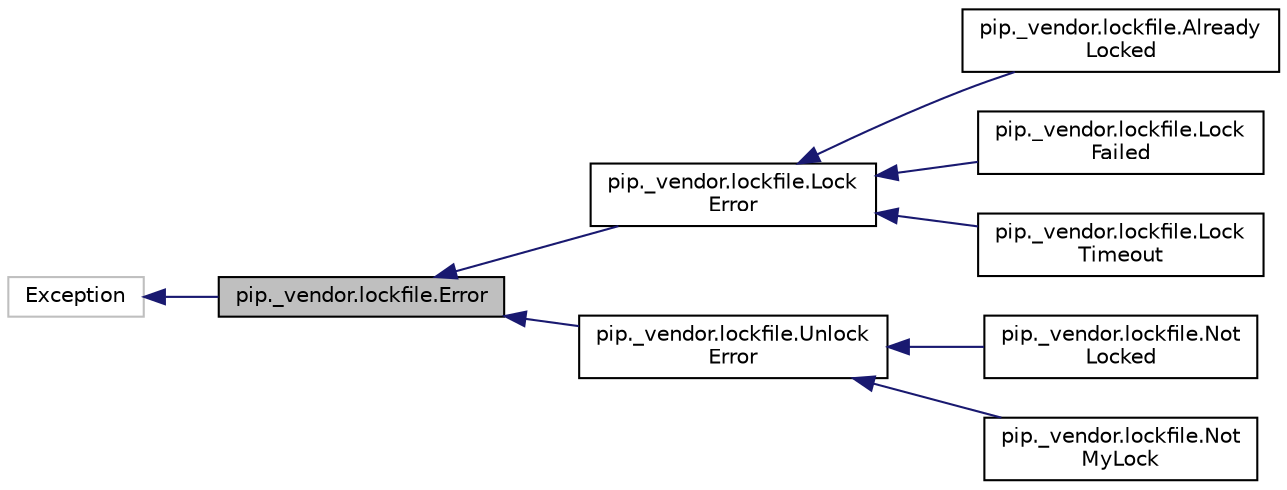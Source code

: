 digraph "pip._vendor.lockfile.Error"
{
  edge [fontname="Helvetica",fontsize="10",labelfontname="Helvetica",labelfontsize="10"];
  node [fontname="Helvetica",fontsize="10",shape=record];
  rankdir="LR";
  Node0 [label="pip._vendor.lockfile.Error",height=0.2,width=0.4,color="black", fillcolor="grey75", style="filled", fontcolor="black"];
  Node1 -> Node0 [dir="back",color="midnightblue",fontsize="10",style="solid",fontname="Helvetica"];
  Node1 [label="Exception",height=0.2,width=0.4,color="grey75", fillcolor="white", style="filled"];
  Node0 -> Node2 [dir="back",color="midnightblue",fontsize="10",style="solid",fontname="Helvetica"];
  Node2 [label="pip._vendor.lockfile.Lock\lError",height=0.2,width=0.4,color="black", fillcolor="white", style="filled",URL="$classpip_1_1__vendor_1_1lockfile_1_1_lock_error.html"];
  Node2 -> Node3 [dir="back",color="midnightblue",fontsize="10",style="solid",fontname="Helvetica"];
  Node3 [label="pip._vendor.lockfile.Already\lLocked",height=0.2,width=0.4,color="black", fillcolor="white", style="filled",URL="$classpip_1_1__vendor_1_1lockfile_1_1_already_locked.html"];
  Node2 -> Node4 [dir="back",color="midnightblue",fontsize="10",style="solid",fontname="Helvetica"];
  Node4 [label="pip._vendor.lockfile.Lock\lFailed",height=0.2,width=0.4,color="black", fillcolor="white", style="filled",URL="$classpip_1_1__vendor_1_1lockfile_1_1_lock_failed.html"];
  Node2 -> Node5 [dir="back",color="midnightblue",fontsize="10",style="solid",fontname="Helvetica"];
  Node5 [label="pip._vendor.lockfile.Lock\lTimeout",height=0.2,width=0.4,color="black", fillcolor="white", style="filled",URL="$classpip_1_1__vendor_1_1lockfile_1_1_lock_timeout.html"];
  Node0 -> Node6 [dir="back",color="midnightblue",fontsize="10",style="solid",fontname="Helvetica"];
  Node6 [label="pip._vendor.lockfile.Unlock\lError",height=0.2,width=0.4,color="black", fillcolor="white", style="filled",URL="$classpip_1_1__vendor_1_1lockfile_1_1_unlock_error.html"];
  Node6 -> Node7 [dir="back",color="midnightblue",fontsize="10",style="solid",fontname="Helvetica"];
  Node7 [label="pip._vendor.lockfile.Not\lLocked",height=0.2,width=0.4,color="black", fillcolor="white", style="filled",URL="$classpip_1_1__vendor_1_1lockfile_1_1_not_locked.html"];
  Node6 -> Node8 [dir="back",color="midnightblue",fontsize="10",style="solid",fontname="Helvetica"];
  Node8 [label="pip._vendor.lockfile.Not\lMyLock",height=0.2,width=0.4,color="black", fillcolor="white", style="filled",URL="$classpip_1_1__vendor_1_1lockfile_1_1_not_my_lock.html"];
}
